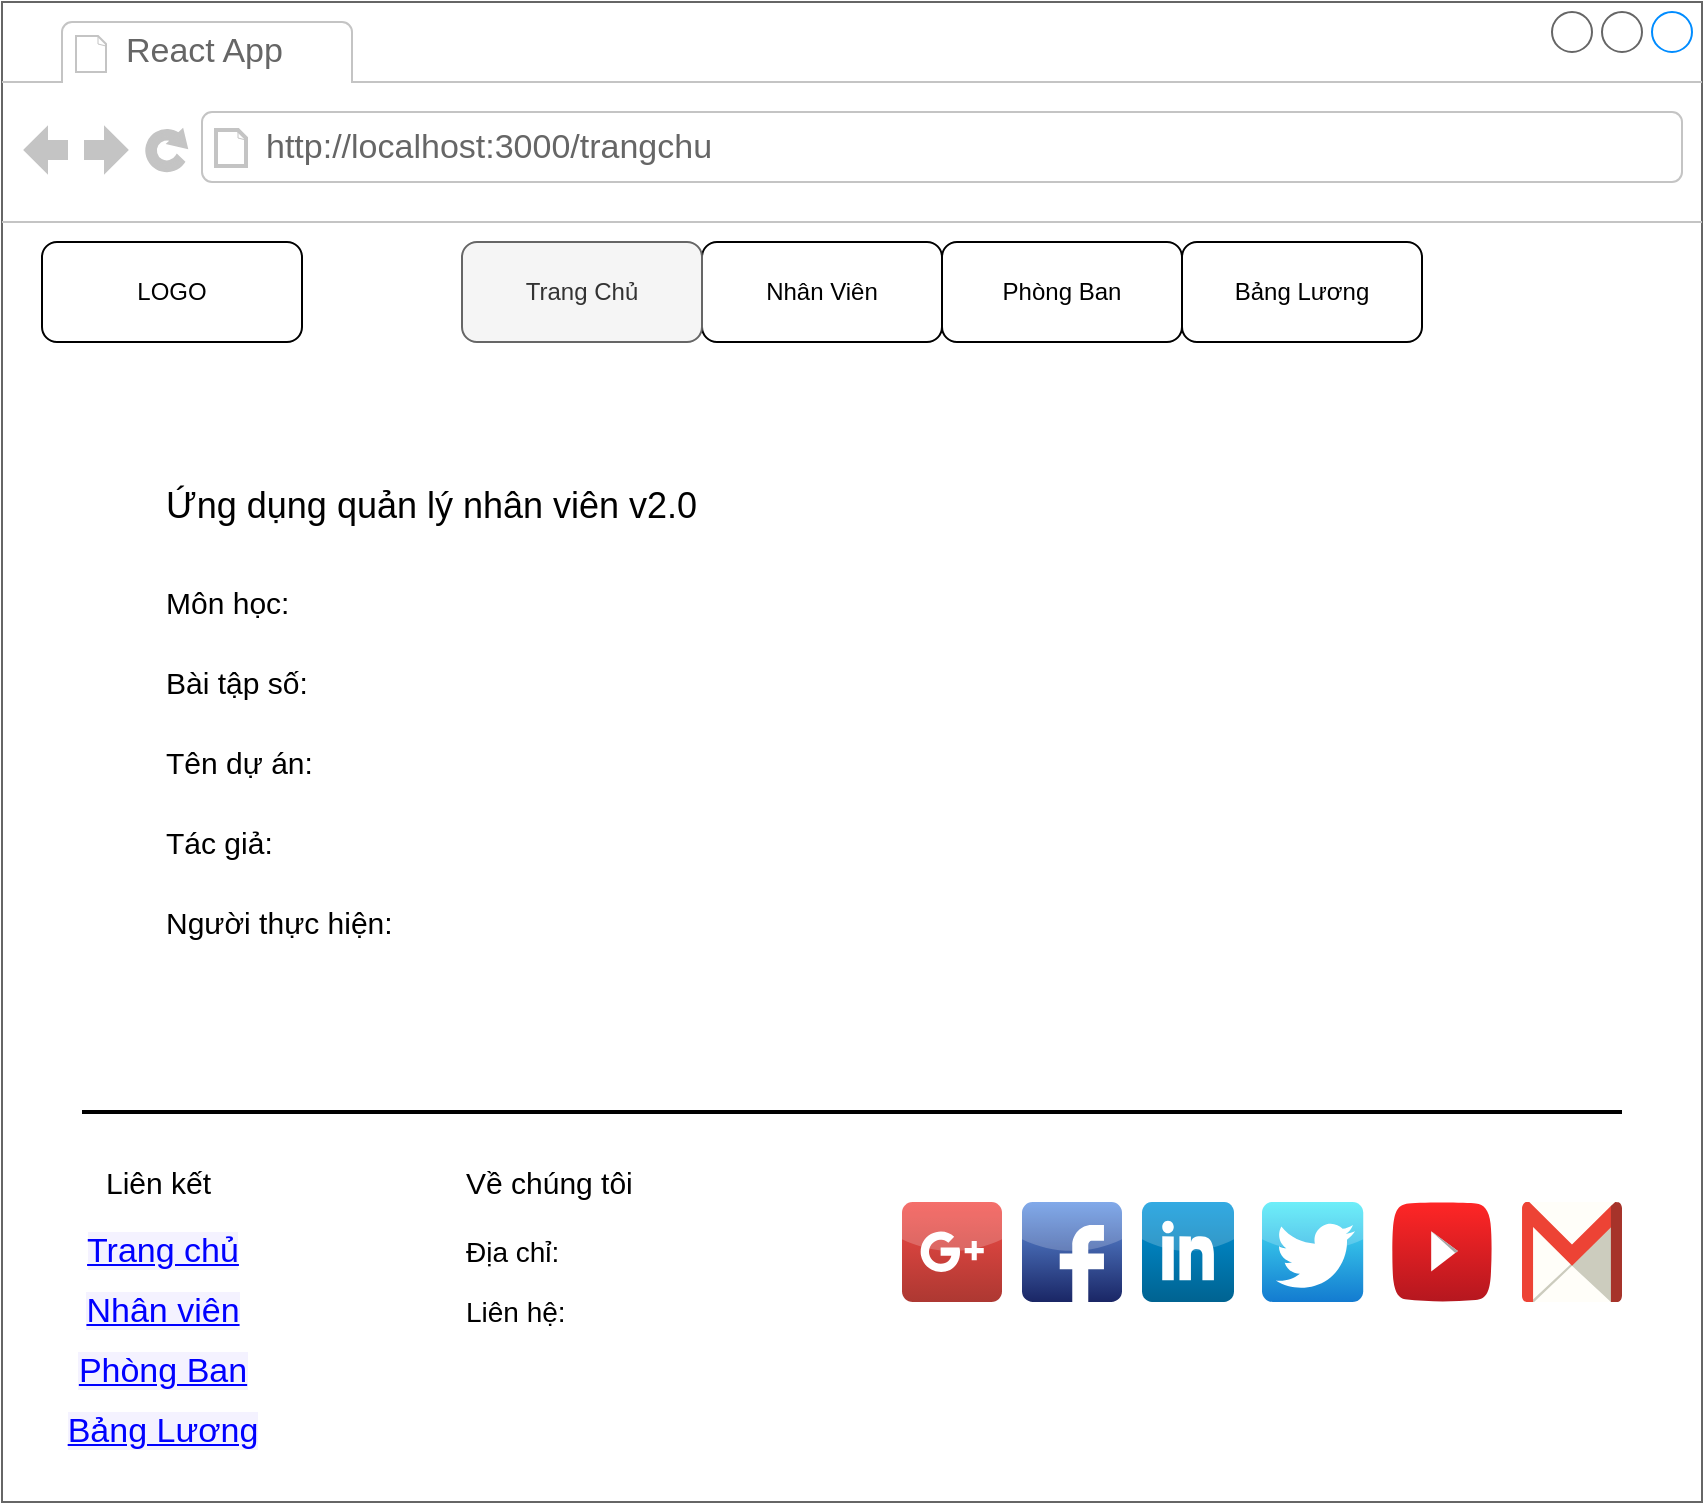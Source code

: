 <mxfile>
    <diagram id="d5zieJ3JJ9obK7V6wE48" name="trangchu">
        <mxGraphModel dx="1204" dy="431" grid="1" gridSize="10" guides="1" tooltips="1" connect="1" arrows="1" fold="1" page="1" pageScale="1" pageWidth="850" pageHeight="1100" math="0" shadow="0">
            <root>
                <mxCell id="Ms0gR6mt4mXbM62__B9m-0"/>
                <mxCell id="Ms0gR6mt4mXbM62__B9m-1" parent="Ms0gR6mt4mXbM62__B9m-0"/>
                <mxCell id="r_UoT3yMfrzmcSzYaCy4-0" value="" style="strokeWidth=1;shadow=0;dashed=0;align=center;html=1;shape=mxgraph.mockup.containers.browserWindow;rSize=0;strokeColor=#666666;strokeColor2=#008cff;strokeColor3=#c4c4c4;mainText=,;recursiveResize=0;" parent="Ms0gR6mt4mXbM62__B9m-1" vertex="1">
                    <mxGeometry y="40" width="850" height="750" as="geometry"/>
                </mxCell>
                <mxCell id="r_UoT3yMfrzmcSzYaCy4-1" value="React App" style="strokeWidth=1;shadow=0;dashed=0;align=center;html=1;shape=mxgraph.mockup.containers.anchor;fontSize=17;fontColor=#666666;align=left;" parent="r_UoT3yMfrzmcSzYaCy4-0" vertex="1">
                    <mxGeometry x="60" y="12" width="110" height="26" as="geometry"/>
                </mxCell>
                <mxCell id="r_UoT3yMfrzmcSzYaCy4-2" value="http://localhost:3000/trangchu" style="strokeWidth=1;shadow=0;dashed=0;align=center;html=1;shape=mxgraph.mockup.containers.anchor;rSize=0;fontSize=17;fontColor=#666666;align=left;" parent="r_UoT3yMfrzmcSzYaCy4-0" vertex="1">
                    <mxGeometry x="130" y="60" width="250" height="26" as="geometry"/>
                </mxCell>
                <mxCell id="r_UoT3yMfrzmcSzYaCy4-3" value="LOGO" style="rounded=1;whiteSpace=wrap;html=1;" parent="r_UoT3yMfrzmcSzYaCy4-0" vertex="1">
                    <mxGeometry x="20" y="120" width="130" height="50" as="geometry"/>
                </mxCell>
                <mxCell id="r_UoT3yMfrzmcSzYaCy4-4" value="Nhân Viên" style="rounded=1;whiteSpace=wrap;html=1;" parent="r_UoT3yMfrzmcSzYaCy4-0" vertex="1">
                    <mxGeometry x="350" y="120" width="120" height="50" as="geometry"/>
                </mxCell>
                <mxCell id="r_UoT3yMfrzmcSzYaCy4-5" value="Trang Chủ" style="rounded=1;whiteSpace=wrap;html=1;fillColor=#f5f5f5;fontColor=#333333;strokeColor=#666666;" parent="r_UoT3yMfrzmcSzYaCy4-0" vertex="1">
                    <mxGeometry x="230" y="120" width="120" height="50" as="geometry"/>
                </mxCell>
                <mxCell id="r_UoT3yMfrzmcSzYaCy4-6" value="Phòng Ban" style="rounded=1;whiteSpace=wrap;html=1;" parent="r_UoT3yMfrzmcSzYaCy4-0" vertex="1">
                    <mxGeometry x="470" y="120" width="120" height="50" as="geometry"/>
                </mxCell>
                <mxCell id="r_UoT3yMfrzmcSzYaCy4-7" value="Bảng Lương" style="rounded=1;whiteSpace=wrap;html=1;" parent="r_UoT3yMfrzmcSzYaCy4-0" vertex="1">
                    <mxGeometry x="590" y="120" width="120" height="50" as="geometry"/>
                </mxCell>
                <mxCell id="r_UoT3yMfrzmcSzYaCy4-21" value="" style="line;strokeWidth=2;html=1;" parent="r_UoT3yMfrzmcSzYaCy4-0" vertex="1">
                    <mxGeometry x="40" y="550" width="770" height="10" as="geometry"/>
                </mxCell>
                <mxCell id="r_UoT3yMfrzmcSzYaCy4-23" value="&lt;font style=&quot;font-size: 15px&quot;&gt;Liên kết&lt;/font&gt;" style="text;spacingTop=-5;whiteSpace=wrap;html=1;align=left;fontSize=12;fontFamily=Helvetica;fillColor=none;strokeColor=none;" parent="r_UoT3yMfrzmcSzYaCy4-0" vertex="1">
                    <mxGeometry x="50" y="580" width="160" height="20" as="geometry"/>
                </mxCell>
                <mxCell id="r_UoT3yMfrzmcSzYaCy4-24" value="&lt;font style=&quot;font-size: 15px&quot;&gt;Về chúng tôi&lt;/font&gt;" style="text;spacingTop=-5;whiteSpace=wrap;html=1;align=left;fontSize=12;fontFamily=Helvetica;fillColor=none;strokeColor=none;" parent="r_UoT3yMfrzmcSzYaCy4-0" vertex="1">
                    <mxGeometry x="230" y="580" width="160" height="20" as="geometry"/>
                </mxCell>
                <mxCell id="r_UoT3yMfrzmcSzYaCy4-25" value="&lt;span style=&quot;background-color: rgb(244 , 242 , 255)&quot;&gt;Trang chủ&lt;/span&gt;" style="shape=rectangle;strokeColor=none;fillColor=none;linkText=;fontSize=17;fontColor=#0000ff;fontStyle=4;html=1;align=center;" parent="r_UoT3yMfrzmcSzYaCy4-0" vertex="1">
                    <mxGeometry x="5" y="610" width="150" height="30" as="geometry"/>
                </mxCell>
                <mxCell id="r_UoT3yMfrzmcSzYaCy4-26" value="&lt;span style=&quot;background-color: rgb(244 , 242 , 255)&quot;&gt;Nhân viên&lt;/span&gt;" style="shape=rectangle;strokeColor=none;fillColor=none;linkText=;fontSize=17;fontColor=#0000ff;fontStyle=4;html=1;align=center;" parent="r_UoT3yMfrzmcSzYaCy4-0" vertex="1">
                    <mxGeometry x="5" y="640" width="150" height="30" as="geometry"/>
                </mxCell>
                <mxCell id="r_UoT3yMfrzmcSzYaCy4-27" value="&lt;span style=&quot;background-color: rgb(244 , 242 , 255)&quot;&gt;Phòng Ban&lt;/span&gt;" style="shape=rectangle;strokeColor=none;fillColor=none;linkText=;fontSize=17;fontColor=#0000ff;fontStyle=4;html=1;align=center;" parent="r_UoT3yMfrzmcSzYaCy4-0" vertex="1">
                    <mxGeometry x="5" y="670" width="150" height="30" as="geometry"/>
                </mxCell>
                <mxCell id="r_UoT3yMfrzmcSzYaCy4-28" value="&lt;span style=&quot;background-color: rgb(244 , 242 , 255)&quot;&gt;Bảng Lương&lt;/span&gt;" style="shape=rectangle;strokeColor=none;fillColor=none;linkText=;fontSize=17;fontColor=#0000ff;fontStyle=4;html=1;align=center;" parent="r_UoT3yMfrzmcSzYaCy4-0" vertex="1">
                    <mxGeometry x="5" y="700" width="150" height="30" as="geometry"/>
                </mxCell>
                <mxCell id="r_UoT3yMfrzmcSzYaCy4-29" value="" style="dashed=0;outlineConnect=0;html=1;align=center;labelPosition=center;verticalLabelPosition=bottom;verticalAlign=top;shape=mxgraph.webicons.google_plus;fillColor=#F24B46;gradientColor=#AD3832;labelBackgroundColor=#F4F2FF;fontSize=15;fontColor=#0000FF;" parent="r_UoT3yMfrzmcSzYaCy4-0" vertex="1">
                    <mxGeometry x="450" y="600" width="50" height="50" as="geometry"/>
                </mxCell>
                <mxCell id="r_UoT3yMfrzmcSzYaCy4-30" value="" style="dashed=0;outlineConnect=0;html=1;align=center;labelPosition=center;verticalLabelPosition=bottom;verticalAlign=top;shape=mxgraph.webicons.facebook;fillColor=#6294E4;gradientColor=#1A2665;labelBackgroundColor=#F4F2FF;fontSize=15;fontColor=#0000FF;" parent="r_UoT3yMfrzmcSzYaCy4-0" vertex="1">
                    <mxGeometry x="510" y="600" width="50" height="50" as="geometry"/>
                </mxCell>
                <mxCell id="r_UoT3yMfrzmcSzYaCy4-31" value="" style="dashed=0;outlineConnect=0;html=1;align=center;labelPosition=center;verticalLabelPosition=bottom;verticalAlign=top;shape=mxgraph.webicons.linkedin;fillColor=#0095DB;gradientColor=#006391;labelBackgroundColor=#F4F2FF;fontSize=15;fontColor=#0000FF;" parent="r_UoT3yMfrzmcSzYaCy4-0" vertex="1">
                    <mxGeometry x="570" y="600" width="46" height="50" as="geometry"/>
                </mxCell>
                <mxCell id="r_UoT3yMfrzmcSzYaCy4-32" value="" style="dashed=0;outlineConnect=0;html=1;align=center;labelPosition=center;verticalLabelPosition=bottom;verticalAlign=top;shape=mxgraph.webicons.twitter;fillColor=#49EAF7;gradientColor=#137BD0;labelBackgroundColor=#F4F2FF;fontSize=15;fontColor=#0000FF;" parent="r_UoT3yMfrzmcSzYaCy4-0" vertex="1">
                    <mxGeometry x="630.0" y="600" width="50.6" height="50" as="geometry"/>
                </mxCell>
                <mxCell id="r_UoT3yMfrzmcSzYaCy4-33" value="" style="dashed=0;outlineConnect=0;html=1;align=center;labelPosition=center;verticalLabelPosition=bottom;verticalAlign=top;shape=mxgraph.weblogos.youtube_2;fillColor=#FF2626;gradientColor=#B5171F;labelBackgroundColor=#F4F2FF;fontSize=15;fontColor=#0000FF;" parent="r_UoT3yMfrzmcSzYaCy4-0" vertex="1">
                    <mxGeometry x="695" y="600" width="50" height="50" as="geometry"/>
                </mxCell>
                <mxCell id="r_UoT3yMfrzmcSzYaCy4-34" value="" style="dashed=0;outlineConnect=0;html=1;align=center;labelPosition=center;verticalLabelPosition=bottom;verticalAlign=top;shape=mxgraph.weblogos.gmail;labelBackgroundColor=#F4F2FF;fontSize=15;fontColor=#0000FF;" parent="r_UoT3yMfrzmcSzYaCy4-0" vertex="1">
                    <mxGeometry x="760" y="600" width="50" height="50" as="geometry"/>
                </mxCell>
                <mxCell id="r_UoT3yMfrzmcSzYaCy4-35" value="&lt;font style=&quot;font-size: 14px&quot;&gt;Địa chỉ:&lt;/font&gt;" style="text;spacingTop=-5;whiteSpace=wrap;html=1;align=left;fontSize=12;fontFamily=Helvetica;fillColor=none;strokeColor=none;" parent="r_UoT3yMfrzmcSzYaCy4-0" vertex="1">
                    <mxGeometry x="230" y="615" width="160" height="20" as="geometry"/>
                </mxCell>
                <mxCell id="r_UoT3yMfrzmcSzYaCy4-36" value="&lt;font style=&quot;font-size: 14px&quot;&gt;Liên hệ:&amp;nbsp;&lt;/font&gt;" style="text;spacingTop=-5;whiteSpace=wrap;html=1;align=left;fontSize=12;fontFamily=Helvetica;fillColor=none;strokeColor=none;" parent="r_UoT3yMfrzmcSzYaCy4-0" vertex="1">
                    <mxGeometry x="230" y="645" width="160" height="20" as="geometry"/>
                </mxCell>
                <mxCell id="r_UoT3yMfrzmcSzYaCy4-37" value="&lt;font style=&quot;font-size: 18px&quot;&gt;Ứng dụng quản lý nhân viên v2.0&lt;/font&gt;" style="text;spacingTop=-5;whiteSpace=wrap;html=1;align=left;fontSize=12;fontFamily=Helvetica;fillColor=none;strokeColor=none;" parent="r_UoT3yMfrzmcSzYaCy4-0" vertex="1">
                    <mxGeometry x="80" y="240" width="310" height="30" as="geometry"/>
                </mxCell>
                <mxCell id="r_UoT3yMfrzmcSzYaCy4-38" value="&lt;font style=&quot;font-size: 15px&quot;&gt;Môn học:&amp;nbsp;&amp;nbsp;&lt;/font&gt;" style="text;spacingTop=-5;whiteSpace=wrap;html=1;align=left;fontSize=12;fontFamily=Helvetica;fillColor=none;strokeColor=none;" parent="r_UoT3yMfrzmcSzYaCy4-0" vertex="1">
                    <mxGeometry x="80" y="290" width="310" height="30" as="geometry"/>
                </mxCell>
                <mxCell id="r_UoT3yMfrzmcSzYaCy4-39" value="&lt;span style=&quot;font-size: 15px&quot;&gt;Bài tập số:&amp;nbsp;&lt;/span&gt;" style="text;spacingTop=-5;whiteSpace=wrap;html=1;align=left;fontSize=12;fontFamily=Helvetica;fillColor=none;strokeColor=none;" parent="r_UoT3yMfrzmcSzYaCy4-0" vertex="1">
                    <mxGeometry x="80" y="330" width="310" height="30" as="geometry"/>
                </mxCell>
                <mxCell id="r_UoT3yMfrzmcSzYaCy4-40" value="&lt;font style=&quot;font-size: 15px&quot;&gt;Tên dự án:&lt;/font&gt;" style="text;spacingTop=-5;whiteSpace=wrap;html=1;align=left;fontSize=12;fontFamily=Helvetica;fillColor=none;strokeColor=none;" parent="r_UoT3yMfrzmcSzYaCy4-0" vertex="1">
                    <mxGeometry x="80" y="370" width="310" height="30" as="geometry"/>
                </mxCell>
                <mxCell id="r_UoT3yMfrzmcSzYaCy4-41" value="&lt;font style=&quot;font-size: 15px&quot;&gt;Tác giả:&lt;/font&gt;" style="text;spacingTop=-5;whiteSpace=wrap;html=1;align=left;fontSize=12;fontFamily=Helvetica;fillColor=none;strokeColor=none;" parent="r_UoT3yMfrzmcSzYaCy4-0" vertex="1">
                    <mxGeometry x="80" y="410" width="310" height="30" as="geometry"/>
                </mxCell>
                <mxCell id="r_UoT3yMfrzmcSzYaCy4-43" value="&lt;font style=&quot;font-size: 15px&quot;&gt;Người thực hiện:&lt;/font&gt;" style="text;spacingTop=-5;whiteSpace=wrap;html=1;align=left;fontSize=12;fontFamily=Helvetica;fillColor=none;strokeColor=none;" parent="r_UoT3yMfrzmcSzYaCy4-0" vertex="1">
                    <mxGeometry x="80" y="450" width="310" height="30" as="geometry"/>
                </mxCell>
            </root>
        </mxGraphModel>
    </diagram>
    <diagram id="uOpMOtsDTDhDNFPdI-n_" name="nhanvien">
        <mxGraphModel dx="1204" dy="431" grid="1" gridSize="10" guides="1" tooltips="1" connect="1" arrows="1" fold="1" page="1" pageScale="1" pageWidth="850" pageHeight="1100" math="0" shadow="0">
            <root>
                <mxCell id="0"/>
                <mxCell id="1" parent="0"/>
                <mxCell id="3" value="" style="strokeWidth=1;shadow=0;dashed=0;align=center;html=1;shape=mxgraph.mockup.containers.browserWindow;rSize=0;strokeColor=#666666;strokeColor2=#008cff;strokeColor3=#c4c4c4;mainText=,;recursiveResize=0;" parent="1" vertex="1">
                    <mxGeometry y="50" width="850" height="750" as="geometry"/>
                </mxCell>
                <mxCell id="4" value="React App" style="strokeWidth=1;shadow=0;dashed=0;align=center;html=1;shape=mxgraph.mockup.containers.anchor;fontSize=17;fontColor=#666666;align=left;" parent="3" vertex="1">
                    <mxGeometry x="60" y="12" width="110" height="26" as="geometry"/>
                </mxCell>
                <mxCell id="5" value="http://localhost:3000/nhanvien" style="strokeWidth=1;shadow=0;dashed=0;align=center;html=1;shape=mxgraph.mockup.containers.anchor;rSize=0;fontSize=17;fontColor=#666666;align=left;" parent="3" vertex="1">
                    <mxGeometry x="130" y="60" width="250" height="26" as="geometry"/>
                </mxCell>
                <mxCell id="6" value="LOGO" style="rounded=1;whiteSpace=wrap;html=1;" parent="3" vertex="1">
                    <mxGeometry x="20" y="120" width="130" height="50" as="geometry"/>
                </mxCell>
                <mxCell id="7" value="Trang Chủ" style="rounded=1;whiteSpace=wrap;html=1;" parent="3" vertex="1">
                    <mxGeometry x="230" y="120" width="120" height="50" as="geometry"/>
                </mxCell>
                <mxCell id="9" value="Nhân Viên" style="rounded=1;whiteSpace=wrap;html=1;fillColor=#f5f5f5;fontColor=#333333;strokeColor=#666666;" parent="3" vertex="1">
                    <mxGeometry x="350" y="120" width="120" height="50" as="geometry"/>
                </mxCell>
                <mxCell id="8" value="Phòng Ban" style="rounded=1;whiteSpace=wrap;html=1;" parent="3" vertex="1">
                    <mxGeometry x="470" y="120" width="120" height="50" as="geometry"/>
                </mxCell>
                <mxCell id="10" value="Bảng Lương" style="rounded=1;whiteSpace=wrap;html=1;" parent="3" vertex="1">
                    <mxGeometry x="590" y="120" width="120" height="50" as="geometry"/>
                </mxCell>
                <mxCell id="18" value="Tên nhân viên" style="verticalLabelPosition=bottom;shadow=0;dashed=0;align=center;html=1;verticalAlign=top;strokeWidth=1;shape=mxgraph.mockup.containers.userMale;strokeColor=#666666;strokeColor2=#008cff;" parent="3" vertex="1">
                    <mxGeometry x="150" y="250" width="100" height="100" as="geometry"/>
                </mxCell>
                <mxCell id="24" value="Tên nhân viên" style="verticalLabelPosition=bottom;shadow=0;dashed=0;align=center;html=1;verticalAlign=top;strokeWidth=1;shape=mxgraph.mockup.containers.userMale;strokeColor=#666666;strokeColor2=#008cff;" parent="3" vertex="1">
                    <mxGeometry x="420" y="250" width="100" height="100" as="geometry"/>
                </mxCell>
                <mxCell id="23" value="Tên nhân viên" style="verticalLabelPosition=bottom;shadow=0;dashed=0;align=center;html=1;verticalAlign=top;strokeWidth=1;shape=mxgraph.mockup.containers.userMale;strokeColor=#666666;strokeColor2=#008cff;" parent="3" vertex="1">
                    <mxGeometry x="290" y="250" width="100" height="100" as="geometry"/>
                </mxCell>
                <mxCell id="22" value="Tên nhân viên" style="verticalLabelPosition=bottom;shadow=0;dashed=0;align=center;html=1;verticalAlign=top;strokeWidth=1;shape=mxgraph.mockup.containers.userMale;strokeColor=#666666;strokeColor2=#008cff;" parent="3" vertex="1">
                    <mxGeometry x="560" y="250" width="100" height="100" as="geometry"/>
                </mxCell>
                <mxCell id="21" value="Tên nhân viên" style="verticalLabelPosition=bottom;shadow=0;dashed=0;align=center;html=1;verticalAlign=top;strokeWidth=1;shape=mxgraph.mockup.containers.userMale;strokeColor=#666666;strokeColor2=#008cff;" parent="3" vertex="1">
                    <mxGeometry x="690" y="250" width="100" height="100" as="geometry"/>
                </mxCell>
                <mxCell id="20" value="Tên nhân viên" style="verticalLabelPosition=bottom;shadow=0;dashed=0;align=center;html=1;verticalAlign=top;strokeWidth=1;shape=mxgraph.mockup.containers.userMale;strokeColor=#666666;strokeColor2=#008cff;" parent="3" vertex="1">
                    <mxGeometry x="560" y="380" width="100" height="100" as="geometry"/>
                </mxCell>
                <mxCell id="19" value="Tên nhân viên" style="verticalLabelPosition=bottom;shadow=0;dashed=0;align=center;html=1;verticalAlign=top;strokeWidth=1;shape=mxgraph.mockup.containers.userMale;strokeColor=#666666;strokeColor2=#008cff;" parent="3" vertex="1">
                    <mxGeometry x="20" y="250" width="100" height="100" as="geometry"/>
                </mxCell>
                <mxCell id="28" value="Tên nhân viên" style="verticalLabelPosition=bottom;shadow=0;dashed=0;align=center;html=1;verticalAlign=top;strokeWidth=1;shape=mxgraph.mockup.containers.userMale;strokeColor=#666666;strokeColor2=#008cff;" parent="3" vertex="1">
                    <mxGeometry x="20" y="380" width="100" height="100" as="geometry"/>
                </mxCell>
                <mxCell id="27" value="Tên nhân viên" style="verticalLabelPosition=bottom;shadow=0;dashed=0;align=center;html=1;verticalAlign=top;strokeWidth=1;shape=mxgraph.mockup.containers.userMale;strokeColor=#666666;strokeColor2=#008cff;" parent="3" vertex="1">
                    <mxGeometry x="150" y="380" width="100" height="100" as="geometry"/>
                </mxCell>
                <mxCell id="26" value="Tên nhân viên" style="verticalLabelPosition=bottom;shadow=0;dashed=0;align=center;html=1;verticalAlign=top;strokeWidth=1;shape=mxgraph.mockup.containers.userMale;strokeColor=#666666;strokeColor2=#008cff;" parent="3" vertex="1">
                    <mxGeometry x="290" y="380" width="100" height="100" as="geometry"/>
                </mxCell>
                <mxCell id="25" value="Tên nhân viên" style="verticalLabelPosition=bottom;shadow=0;dashed=0;align=center;html=1;verticalAlign=top;strokeWidth=1;shape=mxgraph.mockup.containers.userMale;strokeColor=#666666;strokeColor2=#008cff;" parent="3" vertex="1">
                    <mxGeometry x="420" y="380" width="100" height="100" as="geometry"/>
                </mxCell>
                <mxCell id="29" value="Tên nhân viên" style="verticalLabelPosition=bottom;shadow=0;dashed=0;align=center;html=1;verticalAlign=top;strokeWidth=1;shape=mxgraph.mockup.containers.userMale;strokeColor=#666666;strokeColor2=#008cff;" parent="3" vertex="1">
                    <mxGeometry x="690" y="380" width="100" height="100" as="geometry"/>
                </mxCell>
                <mxCell id="32" value="Tìm nhân viên" style="strokeWidth=1;shadow=0;dashed=0;align=center;html=1;shape=mxgraph.mockup.forms.searchBox;strokeColor=#999999;mainText=;strokeColor2=#008cff;fontColor=#666666;fontSize=17;align=left;spacingLeft=3;" parent="3" vertex="1">
                    <mxGeometry x="660" y="190" width="130" height="30" as="geometry"/>
                </mxCell>
                <mxCell id="33" value="" style="line;strokeWidth=2;html=1;" parent="3" vertex="1">
                    <mxGeometry x="40" y="550" width="770" height="10" as="geometry"/>
                </mxCell>
                <mxCell id="34" value="&lt;font style=&quot;font-size: 15px&quot;&gt;Danh Sách Nhân viên&lt;/font&gt;" style="text;spacingTop=-5;whiteSpace=wrap;html=1;align=left;fontSize=12;fontFamily=Helvetica;fillColor=none;strokeColor=none;" parent="3" vertex="1">
                    <mxGeometry x="20" y="190" width="160" height="50" as="geometry"/>
                </mxCell>
                <mxCell id="35" value="&lt;font style=&quot;font-size: 15px&quot;&gt;Liên kết&lt;/font&gt;" style="text;spacingTop=-5;whiteSpace=wrap;html=1;align=left;fontSize=12;fontFamily=Helvetica;fillColor=none;strokeColor=none;" parent="3" vertex="1">
                    <mxGeometry x="50" y="580" width="160" height="20" as="geometry"/>
                </mxCell>
                <mxCell id="36" value="&lt;font style=&quot;font-size: 15px&quot;&gt;Về chúng tôi&lt;/font&gt;" style="text;spacingTop=-5;whiteSpace=wrap;html=1;align=left;fontSize=12;fontFamily=Helvetica;fillColor=none;strokeColor=none;" parent="3" vertex="1">
                    <mxGeometry x="230" y="580" width="160" height="20" as="geometry"/>
                </mxCell>
                <mxCell id="37" value="&lt;span style=&quot;background-color: rgb(244 , 242 , 255)&quot;&gt;Trang chủ&lt;/span&gt;" style="shape=rectangle;strokeColor=none;fillColor=none;linkText=;fontSize=17;fontColor=#0000ff;fontStyle=4;html=1;align=center;" parent="3" vertex="1">
                    <mxGeometry x="5" y="610" width="150" height="30" as="geometry"/>
                </mxCell>
                <mxCell id="43" value="&lt;span style=&quot;background-color: rgb(244 , 242 , 255)&quot;&gt;Nhân viên&lt;/span&gt;" style="shape=rectangle;strokeColor=none;fillColor=none;linkText=;fontSize=17;fontColor=#0000ff;fontStyle=4;html=1;align=center;" parent="3" vertex="1">
                    <mxGeometry x="5" y="640" width="150" height="30" as="geometry"/>
                </mxCell>
                <mxCell id="44" value="&lt;span style=&quot;background-color: rgb(244 , 242 , 255)&quot;&gt;Phòng Ban&lt;/span&gt;" style="shape=rectangle;strokeColor=none;fillColor=none;linkText=;fontSize=17;fontColor=#0000ff;fontStyle=4;html=1;align=center;" parent="3" vertex="1">
                    <mxGeometry x="5" y="670" width="150" height="30" as="geometry"/>
                </mxCell>
                <mxCell id="45" value="&lt;span style=&quot;background-color: rgb(244 , 242 , 255)&quot;&gt;Bảng Lương&lt;/span&gt;" style="shape=rectangle;strokeColor=none;fillColor=none;linkText=;fontSize=17;fontColor=#0000ff;fontStyle=4;html=1;align=center;" parent="3" vertex="1">
                    <mxGeometry x="5" y="700" width="150" height="30" as="geometry"/>
                </mxCell>
                <mxCell id="47" value="" style="dashed=0;outlineConnect=0;html=1;align=center;labelPosition=center;verticalLabelPosition=bottom;verticalAlign=top;shape=mxgraph.webicons.google_plus;fillColor=#F24B46;gradientColor=#AD3832;labelBackgroundColor=#F4F2FF;fontSize=15;fontColor=#0000FF;" parent="3" vertex="1">
                    <mxGeometry x="470" y="600" width="50" height="50" as="geometry"/>
                </mxCell>
                <mxCell id="48" value="" style="dashed=0;outlineConnect=0;html=1;align=center;labelPosition=center;verticalLabelPosition=bottom;verticalAlign=top;shape=mxgraph.webicons.facebook;fillColor=#6294E4;gradientColor=#1A2665;labelBackgroundColor=#F4F2FF;fontSize=15;fontColor=#0000FF;" parent="3" vertex="1">
                    <mxGeometry x="530" y="600" width="50" height="50" as="geometry"/>
                </mxCell>
                <mxCell id="49" value="" style="dashed=0;outlineConnect=0;html=1;align=center;labelPosition=center;verticalLabelPosition=bottom;verticalAlign=top;shape=mxgraph.webicons.linkedin;fillColor=#0095DB;gradientColor=#006391;labelBackgroundColor=#F4F2FF;fontSize=15;fontColor=#0000FF;" parent="3" vertex="1">
                    <mxGeometry x="590" y="600" width="46" height="50" as="geometry"/>
                </mxCell>
                <mxCell id="50" value="" style="dashed=0;outlineConnect=0;html=1;align=center;labelPosition=center;verticalLabelPosition=bottom;verticalAlign=top;shape=mxgraph.webicons.twitter;fillColor=#49EAF7;gradientColor=#137BD0;labelBackgroundColor=#F4F2FF;fontSize=15;fontColor=#0000FF;" parent="3" vertex="1">
                    <mxGeometry x="650.0" y="600" width="50.6" height="50" as="geometry"/>
                </mxCell>
                <mxCell id="51" value="" style="dashed=0;outlineConnect=0;html=1;align=center;labelPosition=center;verticalLabelPosition=bottom;verticalAlign=top;shape=mxgraph.weblogos.youtube_2;fillColor=#FF2626;gradientColor=#B5171F;labelBackgroundColor=#F4F2FF;fontSize=15;fontColor=#0000FF;" parent="3" vertex="1">
                    <mxGeometry x="715" y="600" width="50" height="50" as="geometry"/>
                </mxCell>
                <mxCell id="52" value="" style="dashed=0;outlineConnect=0;html=1;align=center;labelPosition=center;verticalLabelPosition=bottom;verticalAlign=top;shape=mxgraph.weblogos.gmail;labelBackgroundColor=#F4F2FF;fontSize=15;fontColor=#0000FF;" parent="3" vertex="1">
                    <mxGeometry x="780" y="600" width="50" height="50" as="geometry"/>
                </mxCell>
                <mxCell id="53" value="&lt;font style=&quot;font-size: 14px&quot;&gt;Địa chỉ:&lt;/font&gt;" style="text;spacingTop=-5;whiteSpace=wrap;html=1;align=left;fontSize=12;fontFamily=Helvetica;fillColor=none;strokeColor=none;" parent="3" vertex="1">
                    <mxGeometry x="230" y="615" width="160" height="20" as="geometry"/>
                </mxCell>
                <mxCell id="54" value="&lt;font style=&quot;font-size: 14px&quot;&gt;Liên hệ:&amp;nbsp;&lt;/font&gt;" style="text;spacingTop=-5;whiteSpace=wrap;html=1;align=left;fontSize=12;fontFamily=Helvetica;fillColor=none;strokeColor=none;" parent="3" vertex="1">
                    <mxGeometry x="230" y="645" width="160" height="20" as="geometry"/>
                </mxCell>
            </root>
        </mxGraphModel>
    </diagram>
    <diagram id="oLetVwXQwEe_nV5sM-S_" name="chitietnhanvien">
        <mxGraphModel dx="1204" dy="431" grid="1" gridSize="10" guides="1" tooltips="1" connect="1" arrows="1" fold="1" page="1" pageScale="1" pageWidth="850" pageHeight="1100" math="0" shadow="0">
            <root>
                <mxCell id="dkOQYcRJOfMOdsa485y--0"/>
                <mxCell id="dkOQYcRJOfMOdsa485y--1" parent="dkOQYcRJOfMOdsa485y--0"/>
                <mxCell id="dkOQYcRJOfMOdsa485y--2" value="" style="strokeWidth=1;shadow=0;dashed=0;align=center;html=1;shape=mxgraph.mockup.containers.browserWindow;rSize=0;strokeColor=#666666;strokeColor2=#008cff;strokeColor3=#c4c4c4;mainText=,;recursiveResize=0;" parent="dkOQYcRJOfMOdsa485y--1" vertex="1">
                    <mxGeometry y="40" width="850" height="750" as="geometry"/>
                </mxCell>
                <mxCell id="dkOQYcRJOfMOdsa485y--3" value="React App" style="strokeWidth=1;shadow=0;dashed=0;align=center;html=1;shape=mxgraph.mockup.containers.anchor;fontSize=17;fontColor=#666666;align=left;" parent="dkOQYcRJOfMOdsa485y--2" vertex="1">
                    <mxGeometry x="60" y="12" width="110" height="26" as="geometry"/>
                </mxCell>
                <mxCell id="dkOQYcRJOfMOdsa485y--4" value="http://localhost:3000/nhanvien/0" style="strokeWidth=1;shadow=0;dashed=0;align=center;html=1;shape=mxgraph.mockup.containers.anchor;rSize=0;fontSize=17;fontColor=#666666;align=left;" parent="dkOQYcRJOfMOdsa485y--2" vertex="1">
                    <mxGeometry x="130" y="60" width="250" height="26" as="geometry"/>
                </mxCell>
                <mxCell id="dkOQYcRJOfMOdsa485y--5" value="LOGO" style="rounded=1;whiteSpace=wrap;html=1;" parent="dkOQYcRJOfMOdsa485y--2" vertex="1">
                    <mxGeometry x="20" y="120" width="130" height="50" as="geometry"/>
                </mxCell>
                <mxCell id="dkOQYcRJOfMOdsa485y--6" value="Trang Chủ" style="rounded=1;whiteSpace=wrap;html=1;" parent="dkOQYcRJOfMOdsa485y--2" vertex="1">
                    <mxGeometry x="230" y="120" width="120" height="50" as="geometry"/>
                </mxCell>
                <mxCell id="dkOQYcRJOfMOdsa485y--7" value="Nhân Viên" style="rounded=1;whiteSpace=wrap;html=1;fillColor=#f5f5f5;fontColor=#333333;strokeColor=#666666;" parent="dkOQYcRJOfMOdsa485y--2" vertex="1">
                    <mxGeometry x="350" y="120" width="120" height="50" as="geometry"/>
                </mxCell>
                <mxCell id="dkOQYcRJOfMOdsa485y--8" value="Phòng Ban" style="rounded=1;whiteSpace=wrap;html=1;" parent="dkOQYcRJOfMOdsa485y--2" vertex="1">
                    <mxGeometry x="470" y="120" width="120" height="50" as="geometry"/>
                </mxCell>
                <mxCell id="dkOQYcRJOfMOdsa485y--9" value="Bảng Lương" style="rounded=1;whiteSpace=wrap;html=1;" parent="dkOQYcRJOfMOdsa485y--2" vertex="1">
                    <mxGeometry x="590" y="120" width="120" height="50" as="geometry"/>
                </mxCell>
                <mxCell id="dkOQYcRJOfMOdsa485y--10" value="" style="line;strokeWidth=2;html=1;" parent="dkOQYcRJOfMOdsa485y--2" vertex="1">
                    <mxGeometry x="40" y="550" width="770" height="10" as="geometry"/>
                </mxCell>
                <mxCell id="dkOQYcRJOfMOdsa485y--11" value="&lt;font style=&quot;font-size: 15px&quot;&gt;Liên kết&lt;/font&gt;" style="text;spacingTop=-5;whiteSpace=wrap;html=1;align=left;fontSize=12;fontFamily=Helvetica;fillColor=none;strokeColor=none;" parent="dkOQYcRJOfMOdsa485y--2" vertex="1">
                    <mxGeometry x="50" y="580" width="160" height="20" as="geometry"/>
                </mxCell>
                <mxCell id="dkOQYcRJOfMOdsa485y--12" value="&lt;font style=&quot;font-size: 15px&quot;&gt;Về chúng tôi&lt;/font&gt;" style="text;spacingTop=-5;whiteSpace=wrap;html=1;align=left;fontSize=12;fontFamily=Helvetica;fillColor=none;strokeColor=none;" parent="dkOQYcRJOfMOdsa485y--2" vertex="1">
                    <mxGeometry x="230" y="580" width="160" height="20" as="geometry"/>
                </mxCell>
                <mxCell id="dkOQYcRJOfMOdsa485y--13" value="&lt;span style=&quot;background-color: rgb(244 , 242 , 255)&quot;&gt;Trang chủ&lt;/span&gt;" style="shape=rectangle;strokeColor=none;fillColor=none;linkText=;fontSize=17;fontColor=#0000ff;fontStyle=4;html=1;align=center;" parent="dkOQYcRJOfMOdsa485y--2" vertex="1">
                    <mxGeometry x="5" y="610" width="150" height="30" as="geometry"/>
                </mxCell>
                <mxCell id="dkOQYcRJOfMOdsa485y--14" value="&lt;span style=&quot;background-color: rgb(244 , 242 , 255)&quot;&gt;Nhân viên&lt;/span&gt;" style="shape=rectangle;strokeColor=none;fillColor=none;linkText=;fontSize=17;fontColor=#0000ff;fontStyle=4;html=1;align=center;" parent="dkOQYcRJOfMOdsa485y--2" vertex="1">
                    <mxGeometry x="5" y="640" width="150" height="30" as="geometry"/>
                </mxCell>
                <mxCell id="dkOQYcRJOfMOdsa485y--15" value="&lt;span style=&quot;background-color: rgb(244 , 242 , 255)&quot;&gt;Phòng Ban&lt;/span&gt;" style="shape=rectangle;strokeColor=none;fillColor=none;linkText=;fontSize=17;fontColor=#0000ff;fontStyle=4;html=1;align=center;" parent="dkOQYcRJOfMOdsa485y--2" vertex="1">
                    <mxGeometry x="5" y="670" width="150" height="30" as="geometry"/>
                </mxCell>
                <mxCell id="dkOQYcRJOfMOdsa485y--16" value="&lt;span style=&quot;background-color: rgb(244 , 242 , 255)&quot;&gt;Bảng Lương&lt;/span&gt;" style="shape=rectangle;strokeColor=none;fillColor=none;linkText=;fontSize=17;fontColor=#0000ff;fontStyle=4;html=1;align=center;" parent="dkOQYcRJOfMOdsa485y--2" vertex="1">
                    <mxGeometry x="5" y="700" width="150" height="30" as="geometry"/>
                </mxCell>
                <mxCell id="dkOQYcRJOfMOdsa485y--17" value="" style="dashed=0;outlineConnect=0;html=1;align=center;labelPosition=center;verticalLabelPosition=bottom;verticalAlign=top;shape=mxgraph.webicons.google_plus;fillColor=#F24B46;gradientColor=#AD3832;labelBackgroundColor=#F4F2FF;fontSize=15;fontColor=#0000FF;" parent="dkOQYcRJOfMOdsa485y--2" vertex="1">
                    <mxGeometry x="470" y="600" width="50" height="50" as="geometry"/>
                </mxCell>
                <mxCell id="dkOQYcRJOfMOdsa485y--18" value="" style="dashed=0;outlineConnect=0;html=1;align=center;labelPosition=center;verticalLabelPosition=bottom;verticalAlign=top;shape=mxgraph.webicons.facebook;fillColor=#6294E4;gradientColor=#1A2665;labelBackgroundColor=#F4F2FF;fontSize=15;fontColor=#0000FF;" parent="dkOQYcRJOfMOdsa485y--2" vertex="1">
                    <mxGeometry x="530" y="600" width="50" height="50" as="geometry"/>
                </mxCell>
                <mxCell id="dkOQYcRJOfMOdsa485y--19" value="" style="dashed=0;outlineConnect=0;html=1;align=center;labelPosition=center;verticalLabelPosition=bottom;verticalAlign=top;shape=mxgraph.webicons.linkedin;fillColor=#0095DB;gradientColor=#006391;labelBackgroundColor=#F4F2FF;fontSize=15;fontColor=#0000FF;" parent="dkOQYcRJOfMOdsa485y--2" vertex="1">
                    <mxGeometry x="590" y="600" width="46" height="50" as="geometry"/>
                </mxCell>
                <mxCell id="dkOQYcRJOfMOdsa485y--20" value="" style="dashed=0;outlineConnect=0;html=1;align=center;labelPosition=center;verticalLabelPosition=bottom;verticalAlign=top;shape=mxgraph.webicons.twitter;fillColor=#49EAF7;gradientColor=#137BD0;labelBackgroundColor=#F4F2FF;fontSize=15;fontColor=#0000FF;" parent="dkOQYcRJOfMOdsa485y--2" vertex="1">
                    <mxGeometry x="650.0" y="600" width="50.6" height="50" as="geometry"/>
                </mxCell>
                <mxCell id="dkOQYcRJOfMOdsa485y--21" value="" style="dashed=0;outlineConnect=0;html=1;align=center;labelPosition=center;verticalLabelPosition=bottom;verticalAlign=top;shape=mxgraph.weblogos.youtube_2;fillColor=#FF2626;gradientColor=#B5171F;labelBackgroundColor=#F4F2FF;fontSize=15;fontColor=#0000FF;" parent="dkOQYcRJOfMOdsa485y--2" vertex="1">
                    <mxGeometry x="715" y="600" width="50" height="50" as="geometry"/>
                </mxCell>
                <mxCell id="dkOQYcRJOfMOdsa485y--22" value="" style="dashed=0;outlineConnect=0;html=1;align=center;labelPosition=center;verticalLabelPosition=bottom;verticalAlign=top;shape=mxgraph.weblogos.gmail;labelBackgroundColor=#F4F2FF;fontSize=15;fontColor=#0000FF;" parent="dkOQYcRJOfMOdsa485y--2" vertex="1">
                    <mxGeometry x="780" y="600" width="50" height="50" as="geometry"/>
                </mxCell>
                <mxCell id="dkOQYcRJOfMOdsa485y--23" value="&lt;font style=&quot;font-size: 14px&quot;&gt;Địa chỉ:&lt;/font&gt;" style="text;spacingTop=-5;whiteSpace=wrap;html=1;align=left;fontSize=12;fontFamily=Helvetica;fillColor=none;strokeColor=none;" parent="dkOQYcRJOfMOdsa485y--2" vertex="1">
                    <mxGeometry x="230" y="615" width="160" height="20" as="geometry"/>
                </mxCell>
                <mxCell id="dkOQYcRJOfMOdsa485y--24" value="&lt;font style=&quot;font-size: 14px&quot;&gt;Liên hệ:&amp;nbsp;&lt;/font&gt;" style="text;spacingTop=-5;whiteSpace=wrap;html=1;align=left;fontSize=12;fontFamily=Helvetica;fillColor=none;strokeColor=none;" parent="dkOQYcRJOfMOdsa485y--2" vertex="1">
                    <mxGeometry x="230" y="645" width="160" height="20" as="geometry"/>
                </mxCell>
                <mxCell id="uToBgMo2ooA_aoSOfbOL-0" value="" style="verticalLabelPosition=bottom;shadow=0;dashed=0;align=center;html=1;verticalAlign=top;strokeWidth=1;shape=mxgraph.mockup.containers.userMale;strokeColor=#666666;strokeColor2=#008cff;" parent="dkOQYcRJOfMOdsa485y--2" vertex="1">
                    <mxGeometry x="50" y="280" width="170" height="170" as="geometry"/>
                </mxCell>
                <mxCell id="uToBgMo2ooA_aoSOfbOL-8" value="Nhân Viên" style="strokeWidth=1;shadow=0;dashed=0;align=center;html=1;shape=mxgraph.mockup.navigation.anchor;fontSize=17;fontColor=#666666;fontStyle=1;fillColor=#121212;" parent="dkOQYcRJOfMOdsa485y--2" vertex="1">
                    <mxGeometry x="50" y="190" width="90" height="30" as="geometry"/>
                </mxCell>
                <mxCell id="uToBgMo2ooA_aoSOfbOL-9" value="/" style="strokeWidth=1;shadow=0;dashed=0;align=center;html=1;shape=mxgraph.mockup.navigation.anchor;fontSize=24;fontColor=#aaaaaa;fontStyle=1;fillColor=#121212;" parent="dkOQYcRJOfMOdsa485y--2" vertex="1">
                    <mxGeometry x="140" y="190" width="20" height="30" as="geometry"/>
                </mxCell>
                <mxCell id="uToBgMo2ooA_aoSOfbOL-10" value="Tên nhân viên" style="strokeWidth=1;shadow=0;dashed=0;align=center;html=1;shape=mxgraph.mockup.navigation.anchor;fontSize=17;fontColor=#666666;fontStyle=1;fillColor=#121212;" parent="dkOQYcRJOfMOdsa485y--2" vertex="1">
                    <mxGeometry x="170" y="190" width="110" height="30" as="geometry"/>
                </mxCell>
                <mxCell id="A34_4Cs7itOyvC4KYHDT-0" value="&lt;font size=&quot;1&quot;&gt;&lt;b style=&quot;font-size: 16px&quot;&gt;Tên Nhân Viên&lt;/b&gt;&lt;/font&gt;" style="text;spacingTop=-5;whiteSpace=wrap;html=1;align=left;fontSize=12;fontFamily=Helvetica;fillColor=none;strokeColor=none;" parent="dkOQYcRJOfMOdsa485y--2" vertex="1">
                    <mxGeometry x="50" y="230" width="160" height="50" as="geometry"/>
                </mxCell>
                <mxCell id="A34_4Cs7itOyvC4KYHDT-1" value="&lt;font size=&quot;1&quot;&gt;&lt;b style=&quot;font-size: 16px&quot;&gt;Họ và tên:&amp;nbsp;&lt;/b&gt;&lt;/font&gt;" style="text;spacingTop=-5;whiteSpace=wrap;html=1;align=left;fontSize=12;fontFamily=Helvetica;fillColor=none;strokeColor=none;" parent="dkOQYcRJOfMOdsa485y--2" vertex="1">
                    <mxGeometry x="255" y="280" width="160" height="50" as="geometry"/>
                </mxCell>
                <mxCell id="A34_4Cs7itOyvC4KYHDT-2" value="&lt;font style=&quot;font-size: 14px&quot;&gt;Ngày sinh:&lt;/font&gt;" style="text;spacingTop=-5;whiteSpace=wrap;html=1;align=left;fontSize=12;fontFamily=Helvetica;fillColor=none;strokeColor=none;" parent="dkOQYcRJOfMOdsa485y--2" vertex="1">
                    <mxGeometry x="255" y="310" width="160" height="50" as="geometry"/>
                </mxCell>
                <mxCell id="A34_4Cs7itOyvC4KYHDT-5" value="&lt;font style=&quot;font-size: 14px&quot;&gt;Phòng ban&lt;/font&gt;" style="text;spacingTop=-5;whiteSpace=wrap;html=1;align=left;fontSize=12;fontFamily=Helvetica;fillColor=none;strokeColor=none;" parent="dkOQYcRJOfMOdsa485y--2" vertex="1">
                    <mxGeometry x="255" y="370" width="160" height="50" as="geometry"/>
                </mxCell>
                <mxCell id="A34_4Cs7itOyvC4KYHDT-3" value="&lt;font style=&quot;font-size: 14px&quot;&gt;Ngày vào công ty:&lt;/font&gt;" style="text;spacingTop=-5;whiteSpace=wrap;html=1;align=left;fontSize=12;fontFamily=Helvetica;fillColor=none;strokeColor=none;" parent="dkOQYcRJOfMOdsa485y--2" vertex="1">
                    <mxGeometry x="255" y="340" width="160" height="50" as="geometry"/>
                </mxCell>
                <mxCell id="A34_4Cs7itOyvC4KYHDT-4" value="&lt;font style=&quot;font-size: 14px&quot;&gt;Số ngày nghỉ còn lại:&lt;/font&gt;" style="text;spacingTop=-5;whiteSpace=wrap;html=1;align=left;fontSize=12;fontFamily=Helvetica;fillColor=none;strokeColor=none;" parent="dkOQYcRJOfMOdsa485y--2" vertex="1">
                    <mxGeometry x="255" y="400" width="160" height="50" as="geometry"/>
                </mxCell>
                <mxCell id="A34_4Cs7itOyvC4KYHDT-6" value="&lt;font style=&quot;font-size: 14px&quot;&gt;Số ngày đã làm thêm:&lt;/font&gt;" style="text;spacingTop=-5;whiteSpace=wrap;html=1;align=left;fontSize=12;fontFamily=Helvetica;fillColor=none;strokeColor=none;" parent="dkOQYcRJOfMOdsa485y--2" vertex="1">
                    <mxGeometry x="255" y="430" width="160" height="50" as="geometry"/>
                </mxCell>
            </root>
        </mxGraphModel>
    </diagram>
    <diagram id="Os6Pi8auauJczXEP4Hcy" name="phongban">
        <mxGraphModel dx="1204" dy="431" grid="1" gridSize="10" guides="1" tooltips="1" connect="1" arrows="1" fold="1" page="1" pageScale="1" pageWidth="850" pageHeight="1100" math="0" shadow="0">
            <root>
                <mxCell id="hsdRPx-zxjue8s4KXn1J-0"/>
                <mxCell id="hsdRPx-zxjue8s4KXn1J-1" parent="hsdRPx-zxjue8s4KXn1J-0"/>
                <mxCell id="hsdRPx-zxjue8s4KXn1J-2" value="" style="strokeWidth=1;shadow=0;dashed=0;align=center;html=1;shape=mxgraph.mockup.containers.browserWindow;rSize=0;strokeColor=#666666;strokeColor2=#008cff;strokeColor3=#c4c4c4;mainText=,;recursiveResize=0;" parent="hsdRPx-zxjue8s4KXn1J-1" vertex="1">
                    <mxGeometry y="10" width="850" height="700" as="geometry"/>
                </mxCell>
                <mxCell id="hsdRPx-zxjue8s4KXn1J-3" value="React App" style="strokeWidth=1;shadow=0;dashed=0;align=center;html=1;shape=mxgraph.mockup.containers.anchor;fontSize=17;fontColor=#666666;align=left;" parent="hsdRPx-zxjue8s4KXn1J-2" vertex="1">
                    <mxGeometry x="60" y="12" width="110" height="26" as="geometry"/>
                </mxCell>
                <mxCell id="hsdRPx-zxjue8s4KXn1J-4" value="http://localhost:3000/phongban" style="strokeWidth=1;shadow=0;dashed=0;align=center;html=1;shape=mxgraph.mockup.containers.anchor;rSize=0;fontSize=17;fontColor=#666666;align=left;" parent="hsdRPx-zxjue8s4KXn1J-2" vertex="1">
                    <mxGeometry x="130" y="60" width="250" height="26" as="geometry"/>
                </mxCell>
                <mxCell id="hsdRPx-zxjue8s4KXn1J-5" value="LOGO" style="rounded=1;whiteSpace=wrap;html=1;" parent="hsdRPx-zxjue8s4KXn1J-2" vertex="1">
                    <mxGeometry x="20" y="120" width="130" height="50" as="geometry"/>
                </mxCell>
                <mxCell id="hsdRPx-zxjue8s4KXn1J-6" value="Trang Chủ" style="rounded=1;whiteSpace=wrap;html=1;" parent="hsdRPx-zxjue8s4KXn1J-2" vertex="1">
                    <mxGeometry x="230" y="120" width="120" height="50" as="geometry"/>
                </mxCell>
                <mxCell id="hsdRPx-zxjue8s4KXn1J-7" value="Phòng Ban" style="rounded=1;whiteSpace=wrap;html=1;fillColor=#f5f5f5;fontColor=#333333;strokeColor=#666666;" parent="hsdRPx-zxjue8s4KXn1J-2" vertex="1">
                    <mxGeometry x="470" y="120" width="120" height="50" as="geometry"/>
                </mxCell>
                <mxCell id="hsdRPx-zxjue8s4KXn1J-8" value="Nhân Viên" style="rounded=1;whiteSpace=wrap;html=1;" parent="hsdRPx-zxjue8s4KXn1J-2" vertex="1">
                    <mxGeometry x="350" y="120" width="120" height="50" as="geometry"/>
                </mxCell>
                <mxCell id="hsdRPx-zxjue8s4KXn1J-9" value="Bảng Lương" style="rounded=1;whiteSpace=wrap;html=1;" parent="hsdRPx-zxjue8s4KXn1J-2" vertex="1">
                    <mxGeometry x="590" y="120" width="120" height="50" as="geometry"/>
                </mxCell>
                <mxCell id="hsdRPx-zxjue8s4KXn1J-10" value="" style="line;strokeWidth=2;html=1;" parent="hsdRPx-zxjue8s4KXn1J-2" vertex="1">
                    <mxGeometry x="40" y="480" width="770" height="10" as="geometry"/>
                </mxCell>
                <mxCell id="hsdRPx-zxjue8s4KXn1J-12" value="&lt;font style=&quot;font-size: 15px&quot;&gt;Về chúng tôi&lt;/font&gt;" style="text;spacingTop=-5;whiteSpace=wrap;html=1;align=left;fontSize=12;fontFamily=Helvetica;fillColor=none;strokeColor=none;" parent="hsdRPx-zxjue8s4KXn1J-2" vertex="1">
                    <mxGeometry x="217.5" y="520" width="160" height="20" as="geometry"/>
                </mxCell>
                <mxCell id="hsdRPx-zxjue8s4KXn1J-13" value="&lt;span style=&quot;background-color: rgb(244 , 242 , 255)&quot;&gt;Trang chủ&lt;/span&gt;" style="shape=rectangle;strokeColor=none;fillColor=none;linkText=;fontSize=17;fontColor=#0000ff;fontStyle=4;html=1;align=center;" parent="hsdRPx-zxjue8s4KXn1J-2" vertex="1">
                    <mxGeometry x="5" y="610" width="150" height="30" as="geometry"/>
                </mxCell>
                <mxCell id="hsdRPx-zxjue8s4KXn1J-14" value="&lt;span style=&quot;background-color: rgb(244 , 242 , 255)&quot;&gt;Nhân viên&lt;/span&gt;" style="shape=rectangle;strokeColor=none;fillColor=none;linkText=;fontSize=17;fontColor=#0000ff;fontStyle=4;html=1;align=center;" parent="hsdRPx-zxjue8s4KXn1J-2" vertex="1">
                    <mxGeometry x="5" y="640" width="150" height="30" as="geometry"/>
                </mxCell>
                <mxCell id="hsdRPx-zxjue8s4KXn1J-15" value="&lt;span style=&quot;background-color: rgb(244 , 242 , 255)&quot;&gt;Phòng Ban&lt;/span&gt;" style="shape=rectangle;strokeColor=none;fillColor=none;linkText=;fontSize=17;fontColor=#0000ff;fontStyle=4;html=1;align=center;" parent="hsdRPx-zxjue8s4KXn1J-2" vertex="1">
                    <mxGeometry x="12.5" y="610" width="150" height="30" as="geometry"/>
                </mxCell>
                <mxCell id="hsdRPx-zxjue8s4KXn1J-16" value="&lt;span style=&quot;background-color: rgb(244 , 242 , 255)&quot;&gt;Bảng Lương&lt;/span&gt;" style="shape=rectangle;strokeColor=none;fillColor=none;linkText=;fontSize=17;fontColor=#0000ff;fontStyle=4;html=1;align=center;" parent="hsdRPx-zxjue8s4KXn1J-2" vertex="1">
                    <mxGeometry x="12.5" y="640" width="150" height="30" as="geometry"/>
                </mxCell>
                <mxCell id="hsdRPx-zxjue8s4KXn1J-17" value="" style="dashed=0;outlineConnect=0;html=1;align=center;labelPosition=center;verticalLabelPosition=bottom;verticalAlign=top;shape=mxgraph.webicons.google_plus;fillColor=#F24B46;gradientColor=#AD3832;labelBackgroundColor=#F4F2FF;fontSize=15;fontColor=#0000FF;" parent="hsdRPx-zxjue8s4KXn1J-2" vertex="1">
                    <mxGeometry x="450" y="550" width="50" height="50" as="geometry"/>
                </mxCell>
                <mxCell id="hsdRPx-zxjue8s4KXn1J-18" value="" style="dashed=0;outlineConnect=0;html=1;align=center;labelPosition=center;verticalLabelPosition=bottom;verticalAlign=top;shape=mxgraph.webicons.facebook;fillColor=#6294E4;gradientColor=#1A2665;labelBackgroundColor=#F4F2FF;fontSize=15;fontColor=#0000FF;" parent="hsdRPx-zxjue8s4KXn1J-2" vertex="1">
                    <mxGeometry x="510" y="550" width="50" height="50" as="geometry"/>
                </mxCell>
                <mxCell id="hsdRPx-zxjue8s4KXn1J-19" value="" style="dashed=0;outlineConnect=0;html=1;align=center;labelPosition=center;verticalLabelPosition=bottom;verticalAlign=top;shape=mxgraph.webicons.linkedin;fillColor=#0095DB;gradientColor=#006391;labelBackgroundColor=#F4F2FF;fontSize=15;fontColor=#0000FF;" parent="hsdRPx-zxjue8s4KXn1J-2" vertex="1">
                    <mxGeometry x="570" y="550" width="46" height="50" as="geometry"/>
                </mxCell>
                <mxCell id="hsdRPx-zxjue8s4KXn1J-20" value="" style="dashed=0;outlineConnect=0;html=1;align=center;labelPosition=center;verticalLabelPosition=bottom;verticalAlign=top;shape=mxgraph.webicons.twitter;fillColor=#49EAF7;gradientColor=#137BD0;labelBackgroundColor=#F4F2FF;fontSize=15;fontColor=#0000FF;" parent="hsdRPx-zxjue8s4KXn1J-2" vertex="1">
                    <mxGeometry x="630.0" y="550" width="50.6" height="50" as="geometry"/>
                </mxCell>
                <mxCell id="hsdRPx-zxjue8s4KXn1J-21" value="" style="dashed=0;outlineConnect=0;html=1;align=center;labelPosition=center;verticalLabelPosition=bottom;verticalAlign=top;shape=mxgraph.weblogos.youtube_2;fillColor=#FF2626;gradientColor=#B5171F;labelBackgroundColor=#F4F2FF;fontSize=15;fontColor=#0000FF;" parent="hsdRPx-zxjue8s4KXn1J-2" vertex="1">
                    <mxGeometry x="695" y="550" width="50" height="50" as="geometry"/>
                </mxCell>
                <mxCell id="hsdRPx-zxjue8s4KXn1J-22" value="" style="dashed=0;outlineConnect=0;html=1;align=center;labelPosition=center;verticalLabelPosition=bottom;verticalAlign=top;shape=mxgraph.weblogos.gmail;labelBackgroundColor=#F4F2FF;fontSize=15;fontColor=#0000FF;" parent="hsdRPx-zxjue8s4KXn1J-2" vertex="1">
                    <mxGeometry x="760" y="550" width="50" height="50" as="geometry"/>
                </mxCell>
                <mxCell id="hsdRPx-zxjue8s4KXn1J-23" value="&lt;font style=&quot;font-size: 14px&quot;&gt;Địa chỉ:&lt;/font&gt;" style="text;spacingTop=-5;whiteSpace=wrap;html=1;align=left;fontSize=12;fontFamily=Helvetica;fillColor=none;strokeColor=none;" parent="hsdRPx-zxjue8s4KXn1J-2" vertex="1">
                    <mxGeometry x="217.5" y="555" width="160" height="20" as="geometry"/>
                </mxCell>
                <mxCell id="hsdRPx-zxjue8s4KXn1J-24" value="&lt;font style=&quot;font-size: 14px&quot;&gt;Liên hệ:&amp;nbsp;&lt;/font&gt;" style="text;spacingTop=-5;whiteSpace=wrap;html=1;align=left;fontSize=12;fontFamily=Helvetica;fillColor=none;strokeColor=none;" parent="hsdRPx-zxjue8s4KXn1J-2" vertex="1">
                    <mxGeometry x="217.5" y="585" width="160" height="20" as="geometry"/>
                </mxCell>
                <mxCell id="hsdRPx-zxjue8s4KXn1J-29" value="&lt;font size=&quot;1&quot;&gt;&lt;b style=&quot;font-size: 16px&quot;&gt;Danh Sách Phòng Ban&lt;/b&gt;&lt;/font&gt;" style="text;spacingTop=-5;whiteSpace=wrap;html=1;align=left;fontSize=12;fontFamily=Helvetica;fillColor=none;strokeColor=none;" parent="hsdRPx-zxjue8s4KXn1J-2" vertex="1">
                    <mxGeometry x="50" y="190" width="180" height="50" as="geometry"/>
                </mxCell>
                <mxCell id="hsdRPx-zxjue8s4KXn1J-38" value="&lt;div&gt;&lt;span&gt;&lt;b&gt;&lt;font style=&quot;font-size: 14px&quot;&gt;Tên Phòng Ban&lt;/font&gt;&lt;/b&gt;&lt;/span&gt;&lt;/div&gt;&lt;br&gt;Số lượng nhân viên:" style="rounded=1;whiteSpace=wrap;html=1;align=center;" parent="hsdRPx-zxjue8s4KXn1J-2" vertex="1">
                    <mxGeometry x="50" y="250" width="160" height="60" as="geometry"/>
                </mxCell>
                <mxCell id="hsdRPx-zxjue8s4KXn1J-39" value="&lt;div&gt;&lt;span&gt;&lt;b&gt;&lt;font style=&quot;font-size: 14px&quot;&gt;Tên Phòng Ban&lt;/font&gt;&lt;/b&gt;&lt;/span&gt;&lt;/div&gt;&lt;br&gt;Số lượng nhân viên:" style="rounded=1;whiteSpace=wrap;html=1;align=center;" parent="hsdRPx-zxjue8s4KXn1J-2" vertex="1">
                    <mxGeometry x="250" y="250" width="160" height="60" as="geometry"/>
                </mxCell>
                <mxCell id="hsdRPx-zxjue8s4KXn1J-40" value="&lt;div&gt;&lt;span&gt;&lt;b&gt;&lt;font style=&quot;font-size: 14px&quot;&gt;Tên Phòng Ban&lt;/font&gt;&lt;/b&gt;&lt;/span&gt;&lt;/div&gt;&lt;br&gt;Số lượng nhân viên:" style="rounded=1;whiteSpace=wrap;html=1;align=center;" parent="hsdRPx-zxjue8s4KXn1J-2" vertex="1">
                    <mxGeometry x="450" y="250" width="160" height="60" as="geometry"/>
                </mxCell>
                <mxCell id="hsdRPx-zxjue8s4KXn1J-41" value="&lt;div&gt;&lt;span&gt;&lt;b&gt;&lt;font style=&quot;font-size: 14px&quot;&gt;Tên Phòng Ban&lt;/font&gt;&lt;/b&gt;&lt;/span&gt;&lt;/div&gt;&lt;br&gt;Số lượng nhân viên:" style="rounded=1;whiteSpace=wrap;html=1;align=center;" parent="hsdRPx-zxjue8s4KXn1J-2" vertex="1">
                    <mxGeometry x="50" y="360" width="160" height="60" as="geometry"/>
                </mxCell>
                <mxCell id="hsdRPx-zxjue8s4KXn1J-42" value="&lt;div&gt;&lt;span&gt;&lt;b&gt;&lt;font style=&quot;font-size: 14px&quot;&gt;Tên Phòng Ban&lt;/font&gt;&lt;/b&gt;&lt;/span&gt;&lt;/div&gt;&lt;br&gt;Số lượng nhân viên:" style="rounded=1;whiteSpace=wrap;html=1;align=center;" parent="hsdRPx-zxjue8s4KXn1J-2" vertex="1">
                    <mxGeometry x="250" y="360" width="160" height="60" as="geometry"/>
                </mxCell>
                <mxCell id="hsdRPx-zxjue8s4KXn1J-43" value="&lt;font style=&quot;font-size: 15px&quot;&gt;Liên kết&lt;/font&gt;" style="text;spacingTop=-5;whiteSpace=wrap;html=1;align=left;fontSize=12;fontFamily=Helvetica;fillColor=none;strokeColor=none;" parent="hsdRPx-zxjue8s4KXn1J-2" vertex="1">
                    <mxGeometry x="57.5" y="520" width="160" height="20" as="geometry"/>
                </mxCell>
                <mxCell id="hsdRPx-zxjue8s4KXn1J-44" value="&lt;span style=&quot;background-color: rgb(244 , 242 , 255)&quot;&gt;Trang chủ&lt;/span&gt;" style="shape=rectangle;strokeColor=none;fillColor=none;linkText=;fontSize=17;fontColor=#0000ff;fontStyle=4;html=1;align=center;" parent="hsdRPx-zxjue8s4KXn1J-2" vertex="1">
                    <mxGeometry x="12.5" y="550" width="150" height="30" as="geometry"/>
                </mxCell>
                <mxCell id="DnndM2CAXqU6uHJfFSlf-1" value="&lt;span style=&quot;background-color: rgb(244 , 242 , 255)&quot;&gt;Nhân viên&lt;/span&gt;" style="shape=rectangle;strokeColor=none;fillColor=none;linkText=;fontSize=17;fontColor=#0000ff;fontStyle=4;html=1;align=center;" parent="hsdRPx-zxjue8s4KXn1J-2" vertex="1">
                    <mxGeometry x="12.5" y="580" width="150" height="30" as="geometry"/>
                </mxCell>
            </root>
        </mxGraphModel>
    </diagram>
    <diagram id="sGO9eNAIX3kyyLh1bD26" name="bangluong">
        <mxGraphModel dx="1204" dy="431" grid="1" gridSize="10" guides="1" tooltips="1" connect="1" arrows="1" fold="1" page="1" pageScale="1" pageWidth="850" pageHeight="1100" math="0" shadow="0">
            <root>
                <mxCell id="UHfBOTvyrfllsF4MsB5h-0"/>
                <mxCell id="UHfBOTvyrfllsF4MsB5h-1" parent="UHfBOTvyrfllsF4MsB5h-0"/>
                <mxCell id="UHfBOTvyrfllsF4MsB5h-2" value="" style="strokeWidth=1;shadow=0;dashed=0;align=center;html=1;shape=mxgraph.mockup.containers.browserWindow;rSize=0;strokeColor=#666666;strokeColor2=#008cff;strokeColor3=#c4c4c4;mainText=,;recursiveResize=0;" parent="UHfBOTvyrfllsF4MsB5h-1" vertex="1">
                    <mxGeometry y="160" width="850" height="800" as="geometry"/>
                </mxCell>
                <mxCell id="UHfBOTvyrfllsF4MsB5h-3" value="React App" style="strokeWidth=1;shadow=0;dashed=0;align=center;html=1;shape=mxgraph.mockup.containers.anchor;fontSize=17;fontColor=#666666;align=left;" parent="UHfBOTvyrfllsF4MsB5h-2" vertex="1">
                    <mxGeometry x="60" y="12" width="110" height="26" as="geometry"/>
                </mxCell>
                <mxCell id="UHfBOTvyrfllsF4MsB5h-4" value="http://localhost:3000/bangluong" style="strokeWidth=1;shadow=0;dashed=0;align=center;html=1;shape=mxgraph.mockup.containers.anchor;rSize=0;fontSize=17;fontColor=#666666;align=left;" parent="UHfBOTvyrfllsF4MsB5h-2" vertex="1">
                    <mxGeometry x="130" y="60" width="250" height="26" as="geometry"/>
                </mxCell>
                <mxCell id="UHfBOTvyrfllsF4MsB5h-5" value="LOGO" style="rounded=1;whiteSpace=wrap;html=1;" parent="UHfBOTvyrfllsF4MsB5h-2" vertex="1">
                    <mxGeometry x="20" y="120" width="130" height="50" as="geometry"/>
                </mxCell>
                <mxCell id="UHfBOTvyrfllsF4MsB5h-6" value="Trang Chủ" style="rounded=1;whiteSpace=wrap;html=1;" parent="UHfBOTvyrfllsF4MsB5h-2" vertex="1">
                    <mxGeometry x="230" y="120" width="120" height="50" as="geometry"/>
                </mxCell>
                <mxCell id="UHfBOTvyrfllsF4MsB5h-7" value="Bảng Lương" style="rounded=1;whiteSpace=wrap;html=1;fillColor=#f5f5f5;fontColor=#333333;strokeColor=#666666;" parent="UHfBOTvyrfllsF4MsB5h-2" vertex="1">
                    <mxGeometry x="590" y="120" width="120" height="50" as="geometry"/>
                </mxCell>
                <mxCell id="UHfBOTvyrfllsF4MsB5h-8" value="Phòng Ban" style="rounded=1;whiteSpace=wrap;html=1;" parent="UHfBOTvyrfllsF4MsB5h-2" vertex="1">
                    <mxGeometry x="470" y="120" width="120" height="50" as="geometry"/>
                </mxCell>
                <mxCell id="UHfBOTvyrfllsF4MsB5h-9" value="Nhân Viên" style="rounded=1;whiteSpace=wrap;html=1;" parent="UHfBOTvyrfllsF4MsB5h-2" vertex="1">
                    <mxGeometry x="350" y="120" width="120" height="50" as="geometry"/>
                </mxCell>
                <mxCell id="UHfBOTvyrfllsF4MsB5h-10" value="" style="line;strokeWidth=2;html=1;" parent="UHfBOTvyrfllsF4MsB5h-2" vertex="1">
                    <mxGeometry x="30" y="610" width="770" height="10" as="geometry"/>
                </mxCell>
                <mxCell id="UHfBOTvyrfllsF4MsB5h-11" value="&lt;font style=&quot;font-size: 15px&quot;&gt;Liên kết&lt;/font&gt;" style="text;spacingTop=-5;whiteSpace=wrap;html=1;align=left;fontSize=12;fontFamily=Helvetica;fillColor=none;strokeColor=none;" parent="UHfBOTvyrfllsF4MsB5h-2" vertex="1">
                    <mxGeometry x="60" y="635" width="160" height="20" as="geometry"/>
                </mxCell>
                <mxCell id="UHfBOTvyrfllsF4MsB5h-12" value="&lt;font style=&quot;font-size: 15px&quot;&gt;Về chúng tôi&lt;/font&gt;" style="text;spacingTop=-5;whiteSpace=wrap;html=1;align=left;fontSize=12;fontFamily=Helvetica;fillColor=none;strokeColor=none;" parent="UHfBOTvyrfllsF4MsB5h-2" vertex="1">
                    <mxGeometry x="210" y="637.5" width="160" height="20" as="geometry"/>
                </mxCell>
                <mxCell id="UHfBOTvyrfllsF4MsB5h-13" value="&lt;span style=&quot;background-color: rgb(244 , 242 , 255)&quot;&gt;Trang chủ&lt;/span&gt;" style="shape=rectangle;strokeColor=none;fillColor=none;linkText=;fontSize=17;fontColor=#0000ff;fontStyle=4;html=1;align=center;" parent="UHfBOTvyrfllsF4MsB5h-2" vertex="1">
                    <mxGeometry x="15" y="665" width="150" height="30" as="geometry"/>
                </mxCell>
                <mxCell id="UHfBOTvyrfllsF4MsB5h-14" value="&lt;span style=&quot;background-color: rgb(244 , 242 , 255)&quot;&gt;Nhân viên&lt;/span&gt;" style="shape=rectangle;strokeColor=none;fillColor=none;linkText=;fontSize=17;fontColor=#0000ff;fontStyle=4;html=1;align=center;" parent="UHfBOTvyrfllsF4MsB5h-2" vertex="1">
                    <mxGeometry x="15" y="695" width="150" height="30" as="geometry"/>
                </mxCell>
                <mxCell id="UHfBOTvyrfllsF4MsB5h-15" value="&lt;span style=&quot;background-color: rgb(244 , 242 , 255)&quot;&gt;Phòng Ban&lt;/span&gt;" style="shape=rectangle;strokeColor=none;fillColor=none;linkText=;fontSize=17;fontColor=#0000ff;fontStyle=4;html=1;align=center;" parent="UHfBOTvyrfllsF4MsB5h-2" vertex="1">
                    <mxGeometry x="15" y="725" width="150" height="30" as="geometry"/>
                </mxCell>
                <mxCell id="UHfBOTvyrfllsF4MsB5h-16" value="&lt;span style=&quot;background-color: rgb(244 , 242 , 255)&quot;&gt;Bảng Lương&lt;/span&gt;" style="shape=rectangle;strokeColor=none;fillColor=none;linkText=;fontSize=17;fontColor=#0000ff;fontStyle=4;html=1;align=center;" parent="UHfBOTvyrfllsF4MsB5h-2" vertex="1">
                    <mxGeometry x="15" y="755" width="150" height="30" as="geometry"/>
                </mxCell>
                <mxCell id="UHfBOTvyrfllsF4MsB5h-17" value="" style="dashed=0;outlineConnect=0;html=1;align=center;labelPosition=center;verticalLabelPosition=bottom;verticalAlign=top;shape=mxgraph.webicons.google_plus;fillColor=#F24B46;gradientColor=#AD3832;labelBackgroundColor=#F4F2FF;fontSize=15;fontColor=#0000FF;" parent="UHfBOTvyrfllsF4MsB5h-2" vertex="1">
                    <mxGeometry x="450" y="665" width="50" height="50" as="geometry"/>
                </mxCell>
                <mxCell id="UHfBOTvyrfllsF4MsB5h-18" value="" style="dashed=0;outlineConnect=0;html=1;align=center;labelPosition=center;verticalLabelPosition=bottom;verticalAlign=top;shape=mxgraph.webicons.facebook;fillColor=#6294E4;gradientColor=#1A2665;labelBackgroundColor=#F4F2FF;fontSize=15;fontColor=#0000FF;" parent="UHfBOTvyrfllsF4MsB5h-2" vertex="1">
                    <mxGeometry x="510" y="665" width="50" height="50" as="geometry"/>
                </mxCell>
                <mxCell id="UHfBOTvyrfllsF4MsB5h-19" value="" style="dashed=0;outlineConnect=0;html=1;align=center;labelPosition=center;verticalLabelPosition=bottom;verticalAlign=top;shape=mxgraph.webicons.linkedin;fillColor=#0095DB;gradientColor=#006391;labelBackgroundColor=#F4F2FF;fontSize=15;fontColor=#0000FF;" parent="UHfBOTvyrfllsF4MsB5h-2" vertex="1">
                    <mxGeometry x="570" y="665" width="46" height="50" as="geometry"/>
                </mxCell>
                <mxCell id="UHfBOTvyrfllsF4MsB5h-20" value="" style="dashed=0;outlineConnect=0;html=1;align=center;labelPosition=center;verticalLabelPosition=bottom;verticalAlign=top;shape=mxgraph.webicons.twitter;fillColor=#49EAF7;gradientColor=#137BD0;labelBackgroundColor=#F4F2FF;fontSize=15;fontColor=#0000FF;" parent="UHfBOTvyrfllsF4MsB5h-2" vertex="1">
                    <mxGeometry x="630.0" y="665" width="50.6" height="50" as="geometry"/>
                </mxCell>
                <mxCell id="UHfBOTvyrfllsF4MsB5h-21" value="" style="dashed=0;outlineConnect=0;html=1;align=center;labelPosition=center;verticalLabelPosition=bottom;verticalAlign=top;shape=mxgraph.weblogos.youtube_2;fillColor=#FF2626;gradientColor=#B5171F;labelBackgroundColor=#F4F2FF;fontSize=15;fontColor=#0000FF;" parent="UHfBOTvyrfllsF4MsB5h-2" vertex="1">
                    <mxGeometry x="695" y="665" width="50" height="50" as="geometry"/>
                </mxCell>
                <mxCell id="UHfBOTvyrfllsF4MsB5h-22" value="" style="dashed=0;outlineConnect=0;html=1;align=center;labelPosition=center;verticalLabelPosition=bottom;verticalAlign=top;shape=mxgraph.weblogos.gmail;labelBackgroundColor=#F4F2FF;fontSize=15;fontColor=#0000FF;" parent="UHfBOTvyrfllsF4MsB5h-2" vertex="1">
                    <mxGeometry x="760" y="665" width="50" height="50" as="geometry"/>
                </mxCell>
                <mxCell id="UHfBOTvyrfllsF4MsB5h-23" value="&lt;font style=&quot;font-size: 14px&quot;&gt;Địa chỉ:&lt;/font&gt;" style="text;spacingTop=-5;whiteSpace=wrap;html=1;align=left;fontSize=12;fontFamily=Helvetica;fillColor=none;strokeColor=none;" parent="UHfBOTvyrfllsF4MsB5h-2" vertex="1">
                    <mxGeometry x="210" y="672.5" width="160" height="20" as="geometry"/>
                </mxCell>
                <mxCell id="UHfBOTvyrfllsF4MsB5h-24" value="&lt;font style=&quot;font-size: 14px&quot;&gt;Liên hệ:&amp;nbsp;&lt;/font&gt;" style="text;spacingTop=-5;whiteSpace=wrap;html=1;align=left;fontSize=12;fontFamily=Helvetica;fillColor=none;strokeColor=none;" parent="UHfBOTvyrfllsF4MsB5h-2" vertex="1">
                    <mxGeometry x="210" y="702.5" width="160" height="20" as="geometry"/>
                </mxCell>
                <mxCell id="UHfBOTvyrfllsF4MsB5h-26" value="Nhân Viên" style="strokeWidth=1;shadow=0;dashed=0;align=center;html=1;shape=mxgraph.mockup.navigation.anchor;fontSize=17;fontColor=#666666;fontStyle=1;fillColor=#121212;" parent="UHfBOTvyrfllsF4MsB5h-2" vertex="1">
                    <mxGeometry x="50" y="190" width="90" height="30" as="geometry"/>
                </mxCell>
                <mxCell id="UHfBOTvyrfllsF4MsB5h-27" value="/" style="strokeWidth=1;shadow=0;dashed=0;align=center;html=1;shape=mxgraph.mockup.navigation.anchor;fontSize=24;fontColor=#aaaaaa;fontStyle=1;fillColor=#121212;" parent="UHfBOTvyrfllsF4MsB5h-2" vertex="1">
                    <mxGeometry x="140" y="190" width="20" height="30" as="geometry"/>
                </mxCell>
                <mxCell id="UHfBOTvyrfllsF4MsB5h-28" value="Bảng Lương" style="strokeWidth=1;shadow=0;dashed=0;align=center;html=1;shape=mxgraph.mockup.navigation.anchor;fontSize=17;fontColor=#666666;fontStyle=1;fillColor=#121212;" parent="UHfBOTvyrfllsF4MsB5h-2" vertex="1">
                    <mxGeometry x="170" y="190" width="110" height="30" as="geometry"/>
                </mxCell>
                <mxCell id="UHfBOTvyrfllsF4MsB5h-36" value="Sắp xếp theo hệ số lương tăng dần" style="strokeWidth=1;shadow=0;dashed=0;align=center;html=1;shape=mxgraph.mockup.buttons.button;strokeColor=#2D7600;fontColor=#ffffff;mainText=;buttonStyle=round;fontSize=17;fontStyle=1;fillColor=#60a917;whiteSpace=wrap;labelBackgroundColor=none;" parent="UHfBOTvyrfllsF4MsB5h-2" vertex="1">
                    <mxGeometry x="50" y="240" width="230" height="40" as="geometry"/>
                </mxCell>
                <mxCell id="UHfBOTvyrfllsF4MsB5h-37" value="Sắp xếp theo hệ số lương giảm dần" style="strokeWidth=1;shadow=0;dashed=0;align=center;html=1;shape=mxgraph.mockup.buttons.button;strokeColor=#6F0000;fontColor=#ffffff;mainText=;buttonStyle=round;fontSize=17;fontStyle=1;fillColor=#a20025;whiteSpace=wrap;labelBackgroundColor=none;" parent="UHfBOTvyrfllsF4MsB5h-2" vertex="1">
                    <mxGeometry x="300" y="240" width="230" height="40" as="geometry"/>
                </mxCell>
                <mxCell id="mWE4wUGiKCQa4fB-Yo-U-0" value="&lt;p style=&quot;line-height: 1&quot;&gt;&lt;/p&gt;&lt;div style=&quot;text-align: left ; font-size: 15px&quot;&gt;&lt;b&gt;&lt;font style=&quot;font-size: 15px&quot;&gt;Tên Nhân Viên&lt;/font&gt;&lt;/b&gt;&lt;/div&gt;&lt;div style=&quot;text-align: left ; font-size: 15px&quot;&gt;&lt;b&gt;&lt;font style=&quot;font-size: 15px&quot;&gt;&lt;br&gt;&lt;/font&gt;&lt;/b&gt;&lt;/div&gt;&lt;span style=&quot;line-height: 1 ; font-size: 15px&quot;&gt;&lt;div style=&quot;text-align: left&quot;&gt;&lt;font style=&quot;font-size: 15px&quot;&gt;Mã nhân viên&lt;br&gt;&lt;/font&gt;&lt;/div&gt;&lt;div style=&quot;text-align: left&quot;&gt;&lt;span&gt;&lt;font style=&quot;font-size: 15px&quot;&gt;Hệ số lương&lt;/font&gt;&lt;/span&gt;&lt;/div&gt;&lt;div style=&quot;text-align: left&quot;&gt;&lt;span&gt;&lt;font style=&quot;font-size: 15px&quot;&gt;Số ngày làm thêm&lt;/font&gt;&lt;/span&gt;&lt;/div&gt;&lt;div style=&quot;text-align: left&quot;&gt;&lt;font style=&quot;font-size: 15px&quot;&gt;Lương:&amp;nbsp;&lt;/font&gt;&lt;br&gt;&lt;/div&gt;&lt;/span&gt;&lt;div&gt;&lt;/div&gt;&lt;p&gt;&lt;/p&gt;" style="rounded=1;whiteSpace=wrap;html=1;align=center;" parent="UHfBOTvyrfllsF4MsB5h-2" vertex="1">
                    <mxGeometry x="50" y="310" width="170" height="130" as="geometry"/>
                </mxCell>
                <mxCell id="JQAmBvD9XuhGTLFQhoLi-6" value="&lt;p style=&quot;line-height: 1&quot;&gt;&lt;/p&gt;&lt;div style=&quot;text-align: left ; font-size: 15px&quot;&gt;&lt;b&gt;&lt;font style=&quot;font-size: 15px&quot;&gt;Tên Nhân Viên&lt;/font&gt;&lt;/b&gt;&lt;/div&gt;&lt;div style=&quot;text-align: left ; font-size: 15px&quot;&gt;&lt;b&gt;&lt;font style=&quot;font-size: 15px&quot;&gt;&lt;br&gt;&lt;/font&gt;&lt;/b&gt;&lt;/div&gt;&lt;span style=&quot;line-height: 1 ; font-size: 15px&quot;&gt;&lt;div style=&quot;text-align: left&quot;&gt;&lt;font style=&quot;font-size: 15px&quot;&gt;Mã nhân viên&lt;br&gt;&lt;/font&gt;&lt;/div&gt;&lt;div style=&quot;text-align: left&quot;&gt;&lt;span&gt;&lt;font style=&quot;font-size: 15px&quot;&gt;Hệ số lương&lt;/font&gt;&lt;/span&gt;&lt;/div&gt;&lt;div style=&quot;text-align: left&quot;&gt;&lt;span&gt;&lt;font style=&quot;font-size: 15px&quot;&gt;Số ngày làm thêm&lt;/font&gt;&lt;/span&gt;&lt;/div&gt;&lt;div style=&quot;text-align: left&quot;&gt;&lt;font style=&quot;font-size: 15px&quot;&gt;Lương:&amp;nbsp;&lt;/font&gt;&lt;br&gt;&lt;/div&gt;&lt;/span&gt;&lt;div&gt;&lt;/div&gt;&lt;p&gt;&lt;/p&gt;" style="rounded=1;whiteSpace=wrap;html=1;align=center;" parent="UHfBOTvyrfllsF4MsB5h-2" vertex="1">
                    <mxGeometry x="270" y="310" width="170" height="130" as="geometry"/>
                </mxCell>
                <mxCell id="JQAmBvD9XuhGTLFQhoLi-7" value="&lt;p style=&quot;line-height: 1&quot;&gt;&lt;/p&gt;&lt;div style=&quot;text-align: left ; font-size: 15px&quot;&gt;&lt;b&gt;&lt;font style=&quot;font-size: 15px&quot;&gt;Tên Nhân Viên&lt;/font&gt;&lt;/b&gt;&lt;/div&gt;&lt;div style=&quot;text-align: left ; font-size: 15px&quot;&gt;&lt;b&gt;&lt;font style=&quot;font-size: 15px&quot;&gt;&lt;br&gt;&lt;/font&gt;&lt;/b&gt;&lt;/div&gt;&lt;span style=&quot;line-height: 1 ; font-size: 15px&quot;&gt;&lt;div style=&quot;text-align: left&quot;&gt;&lt;font style=&quot;font-size: 15px&quot;&gt;Mã nhân viên&lt;br&gt;&lt;/font&gt;&lt;/div&gt;&lt;div style=&quot;text-align: left&quot;&gt;&lt;span&gt;&lt;font style=&quot;font-size: 15px&quot;&gt;Hệ số lương&lt;/font&gt;&lt;/span&gt;&lt;/div&gt;&lt;div style=&quot;text-align: left&quot;&gt;&lt;span&gt;&lt;font style=&quot;font-size: 15px&quot;&gt;Số ngày làm thêm&lt;/font&gt;&lt;/span&gt;&lt;/div&gt;&lt;div style=&quot;text-align: left&quot;&gt;&lt;font style=&quot;font-size: 15px&quot;&gt;Lương:&amp;nbsp;&lt;/font&gt;&lt;br&gt;&lt;/div&gt;&lt;/span&gt;&lt;div&gt;&lt;/div&gt;&lt;p&gt;&lt;/p&gt;" style="rounded=1;whiteSpace=wrap;html=1;align=center;" parent="UHfBOTvyrfllsF4MsB5h-2" vertex="1">
                    <mxGeometry x="490" y="310" width="170" height="130" as="geometry"/>
                </mxCell>
                <mxCell id="JQAmBvD9XuhGTLFQhoLi-9" value="&lt;p style=&quot;line-height: 1&quot;&gt;&lt;/p&gt;&lt;div style=&quot;text-align: left ; font-size: 15px&quot;&gt;&lt;b&gt;&lt;font style=&quot;font-size: 15px&quot;&gt;Tên Nhân Viên&lt;/font&gt;&lt;/b&gt;&lt;/div&gt;&lt;div style=&quot;text-align: left ; font-size: 15px&quot;&gt;&lt;b&gt;&lt;font style=&quot;font-size: 15px&quot;&gt;&lt;br&gt;&lt;/font&gt;&lt;/b&gt;&lt;/div&gt;&lt;span style=&quot;line-height: 1 ; font-size: 15px&quot;&gt;&lt;div style=&quot;text-align: left&quot;&gt;&lt;font style=&quot;font-size: 15px&quot;&gt;Mã nhân viên&lt;br&gt;&lt;/font&gt;&lt;/div&gt;&lt;div style=&quot;text-align: left&quot;&gt;&lt;span&gt;&lt;font style=&quot;font-size: 15px&quot;&gt;Hệ số lương&lt;/font&gt;&lt;/span&gt;&lt;/div&gt;&lt;div style=&quot;text-align: left&quot;&gt;&lt;span&gt;&lt;font style=&quot;font-size: 15px&quot;&gt;Số ngày làm thêm&lt;/font&gt;&lt;/span&gt;&lt;/div&gt;&lt;div style=&quot;text-align: left&quot;&gt;&lt;font style=&quot;font-size: 15px&quot;&gt;Lương:&amp;nbsp;&lt;/font&gt;&lt;br&gt;&lt;/div&gt;&lt;/span&gt;&lt;div&gt;&lt;/div&gt;&lt;p&gt;&lt;/p&gt;" style="rounded=1;whiteSpace=wrap;html=1;align=center;" parent="UHfBOTvyrfllsF4MsB5h-2" vertex="1">
                    <mxGeometry x="55" y="460" width="170" height="130" as="geometry"/>
                </mxCell>
                <mxCell id="JQAmBvD9XuhGTLFQhoLi-11" value="&lt;p style=&quot;line-height: 1&quot;&gt;&lt;/p&gt;&lt;div style=&quot;text-align: left ; font-size: 15px&quot;&gt;&lt;b&gt;&lt;font style=&quot;font-size: 15px&quot;&gt;Tên Nhân Viên&lt;/font&gt;&lt;/b&gt;&lt;/div&gt;&lt;div style=&quot;text-align: left ; font-size: 15px&quot;&gt;&lt;b&gt;&lt;font style=&quot;font-size: 15px&quot;&gt;&lt;br&gt;&lt;/font&gt;&lt;/b&gt;&lt;/div&gt;&lt;span style=&quot;line-height: 1 ; font-size: 15px&quot;&gt;&lt;div style=&quot;text-align: left&quot;&gt;&lt;font style=&quot;font-size: 15px&quot;&gt;Mã nhân viên&lt;br&gt;&lt;/font&gt;&lt;/div&gt;&lt;div style=&quot;text-align: left&quot;&gt;&lt;span&gt;&lt;font style=&quot;font-size: 15px&quot;&gt;Hệ số lương&lt;/font&gt;&lt;/span&gt;&lt;/div&gt;&lt;div style=&quot;text-align: left&quot;&gt;&lt;span&gt;&lt;font style=&quot;font-size: 15px&quot;&gt;Số ngày làm thêm&lt;/font&gt;&lt;/span&gt;&lt;/div&gt;&lt;div style=&quot;text-align: left&quot;&gt;&lt;font style=&quot;font-size: 15px&quot;&gt;Lương:&amp;nbsp;&lt;/font&gt;&lt;br&gt;&lt;/div&gt;&lt;/span&gt;&lt;div&gt;&lt;/div&gt;&lt;p&gt;&lt;/p&gt;" style="rounded=1;whiteSpace=wrap;html=1;align=center;" parent="UHfBOTvyrfllsF4MsB5h-2" vertex="1">
                    <mxGeometry x="270" y="460" width="170" height="130" as="geometry"/>
                </mxCell>
                <mxCell id="JQAmBvD9XuhGTLFQhoLi-10" value="&lt;p style=&quot;line-height: 1&quot;&gt;&lt;/p&gt;&lt;div style=&quot;text-align: left ; font-size: 15px&quot;&gt;&lt;b&gt;&lt;font style=&quot;font-size: 15px&quot;&gt;Tên Nhân Viên&lt;/font&gt;&lt;/b&gt;&lt;/div&gt;&lt;div style=&quot;text-align: left ; font-size: 15px&quot;&gt;&lt;b&gt;&lt;font style=&quot;font-size: 15px&quot;&gt;&lt;br&gt;&lt;/font&gt;&lt;/b&gt;&lt;/div&gt;&lt;span style=&quot;line-height: 1 ; font-size: 15px&quot;&gt;&lt;div style=&quot;text-align: left&quot;&gt;&lt;font style=&quot;font-size: 15px&quot;&gt;Mã nhân viên&lt;br&gt;&lt;/font&gt;&lt;/div&gt;&lt;div style=&quot;text-align: left&quot;&gt;&lt;span&gt;&lt;font style=&quot;font-size: 15px&quot;&gt;Hệ số lương&lt;/font&gt;&lt;/span&gt;&lt;/div&gt;&lt;div style=&quot;text-align: left&quot;&gt;&lt;span&gt;&lt;font style=&quot;font-size: 15px&quot;&gt;Số ngày làm thêm&lt;/font&gt;&lt;/span&gt;&lt;/div&gt;&lt;div style=&quot;text-align: left&quot;&gt;&lt;font style=&quot;font-size: 15px&quot;&gt;Lương:&amp;nbsp;&lt;/font&gt;&lt;br&gt;&lt;/div&gt;&lt;/span&gt;&lt;div&gt;&lt;/div&gt;&lt;p&gt;&lt;/p&gt;" style="rounded=1;whiteSpace=wrap;html=1;align=center;" parent="UHfBOTvyrfllsF4MsB5h-2" vertex="1">
                    <mxGeometry x="490" y="460" width="170" height="130" as="geometry"/>
                </mxCell>
            </root>
        </mxGraphModel>
    </diagram>
</mxfile>